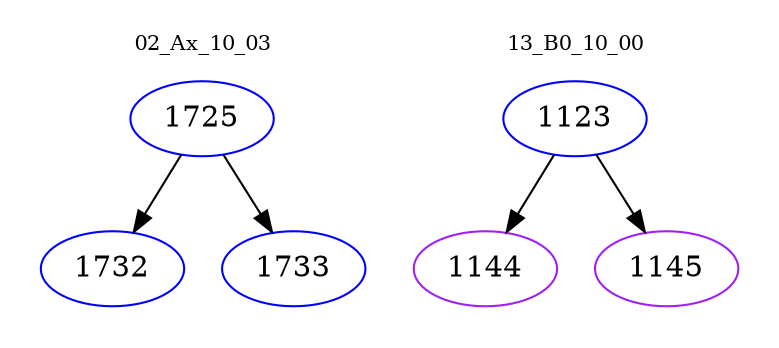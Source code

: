 digraph{
subgraph cluster_0 {
color = white
label = "02_Ax_10_03";
fontsize=10;
T0_1725 [label="1725", color="blue"]
T0_1725 -> T0_1732 [color="black"]
T0_1732 [label="1732", color="blue"]
T0_1725 -> T0_1733 [color="black"]
T0_1733 [label="1733", color="blue"]
}
subgraph cluster_1 {
color = white
label = "13_B0_10_00";
fontsize=10;
T1_1123 [label="1123", color="blue"]
T1_1123 -> T1_1144 [color="black"]
T1_1144 [label="1144", color="purple"]
T1_1123 -> T1_1145 [color="black"]
T1_1145 [label="1145", color="purple"]
}
}
